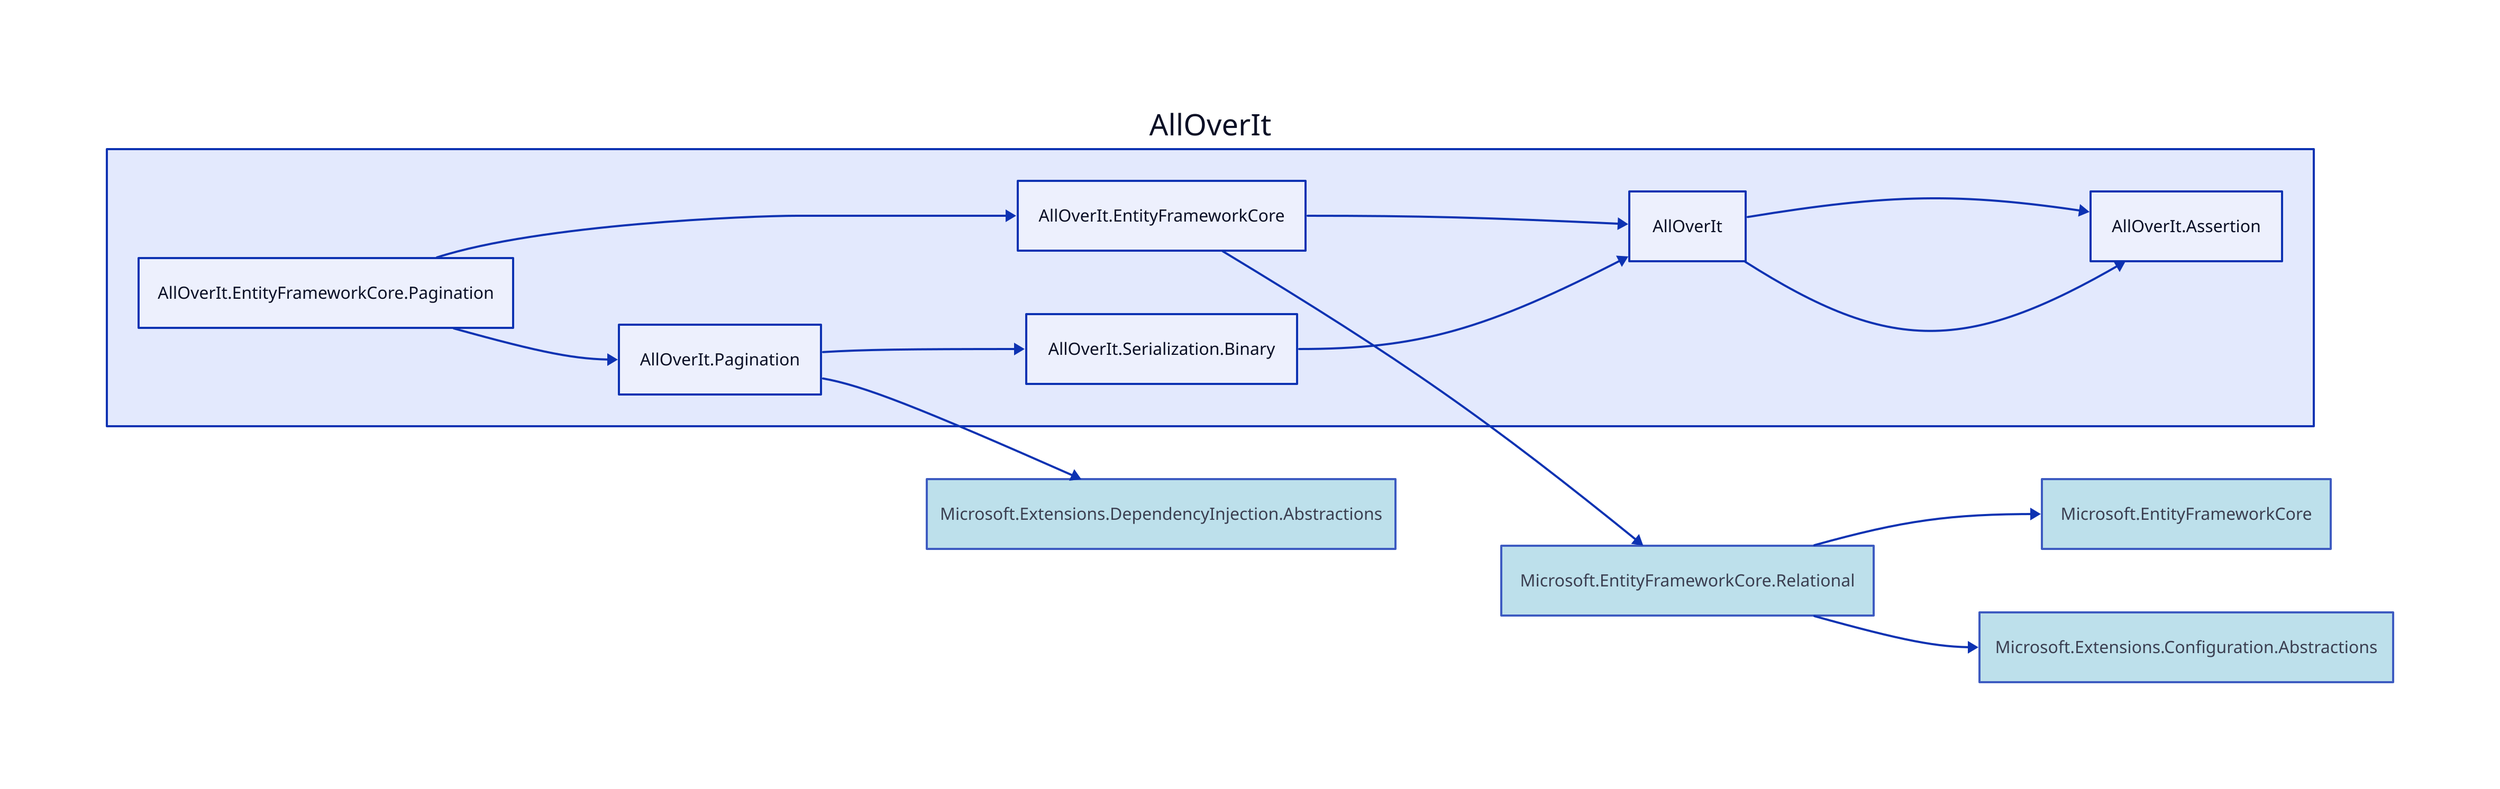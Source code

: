 direction: right

aoi: AllOverIt
aoi.alloverit-entityframeworkcore-pagination: AllOverIt.EntityFrameworkCore.Pagination
aoi.alloverit-entityframeworkcore: AllOverIt.EntityFrameworkCore
aoi.alloverit: AllOverIt
aoi.alloverit-assertion: AllOverIt.Assertion
microsoft-entityframeworkcore-relational: Microsoft.EntityFrameworkCore.Relational
microsoft-entityframeworkcore-relational.style.fill: lightblue
microsoft-entityframeworkcore-relational.style.opacity: 0.8
microsoft-entityframeworkcore: Microsoft.EntityFrameworkCore
microsoft-entityframeworkcore.style.fill: lightblue
microsoft-entityframeworkcore.style.opacity: 0.8
microsoft-extensions-configuration-abstractions: Microsoft.Extensions.Configuration.Abstractions
microsoft-extensions-configuration-abstractions.style.fill: lightblue
microsoft-extensions-configuration-abstractions.style.opacity: 0.8
aoi.alloverit-pagination: AllOverIt.Pagination
aoi.alloverit-serialization-binary: AllOverIt.Serialization.Binary
microsoft-extensions-dependencyinjection-abstractions: Microsoft.Extensions.DependencyInjection.Abstractions
microsoft-extensions-dependencyinjection-abstractions.style.fill: lightblue
microsoft-extensions-dependencyinjection-abstractions.style.opacity: 0.8

aoi.alloverit-entityframeworkcore <- aoi.alloverit-entityframeworkcore-pagination
aoi.alloverit <- aoi.alloverit-entityframeworkcore
aoi.alloverit-assertion <- aoi.alloverit
microsoft-entityframeworkcore-relational <- aoi.alloverit-entityframeworkcore
microsoft-entityframeworkcore <- microsoft-entityframeworkcore-relational
microsoft-extensions-configuration-abstractions <- microsoft-entityframeworkcore-relational
aoi.alloverit-pagination <- aoi.alloverit-entityframeworkcore-pagination
aoi.alloverit-serialization-binary <- aoi.alloverit-pagination
aoi.alloverit <- aoi.alloverit-serialization-binary
aoi.alloverit-assertion <- aoi.alloverit
microsoft-extensions-dependencyinjection-abstractions <- aoi.alloverit-pagination
